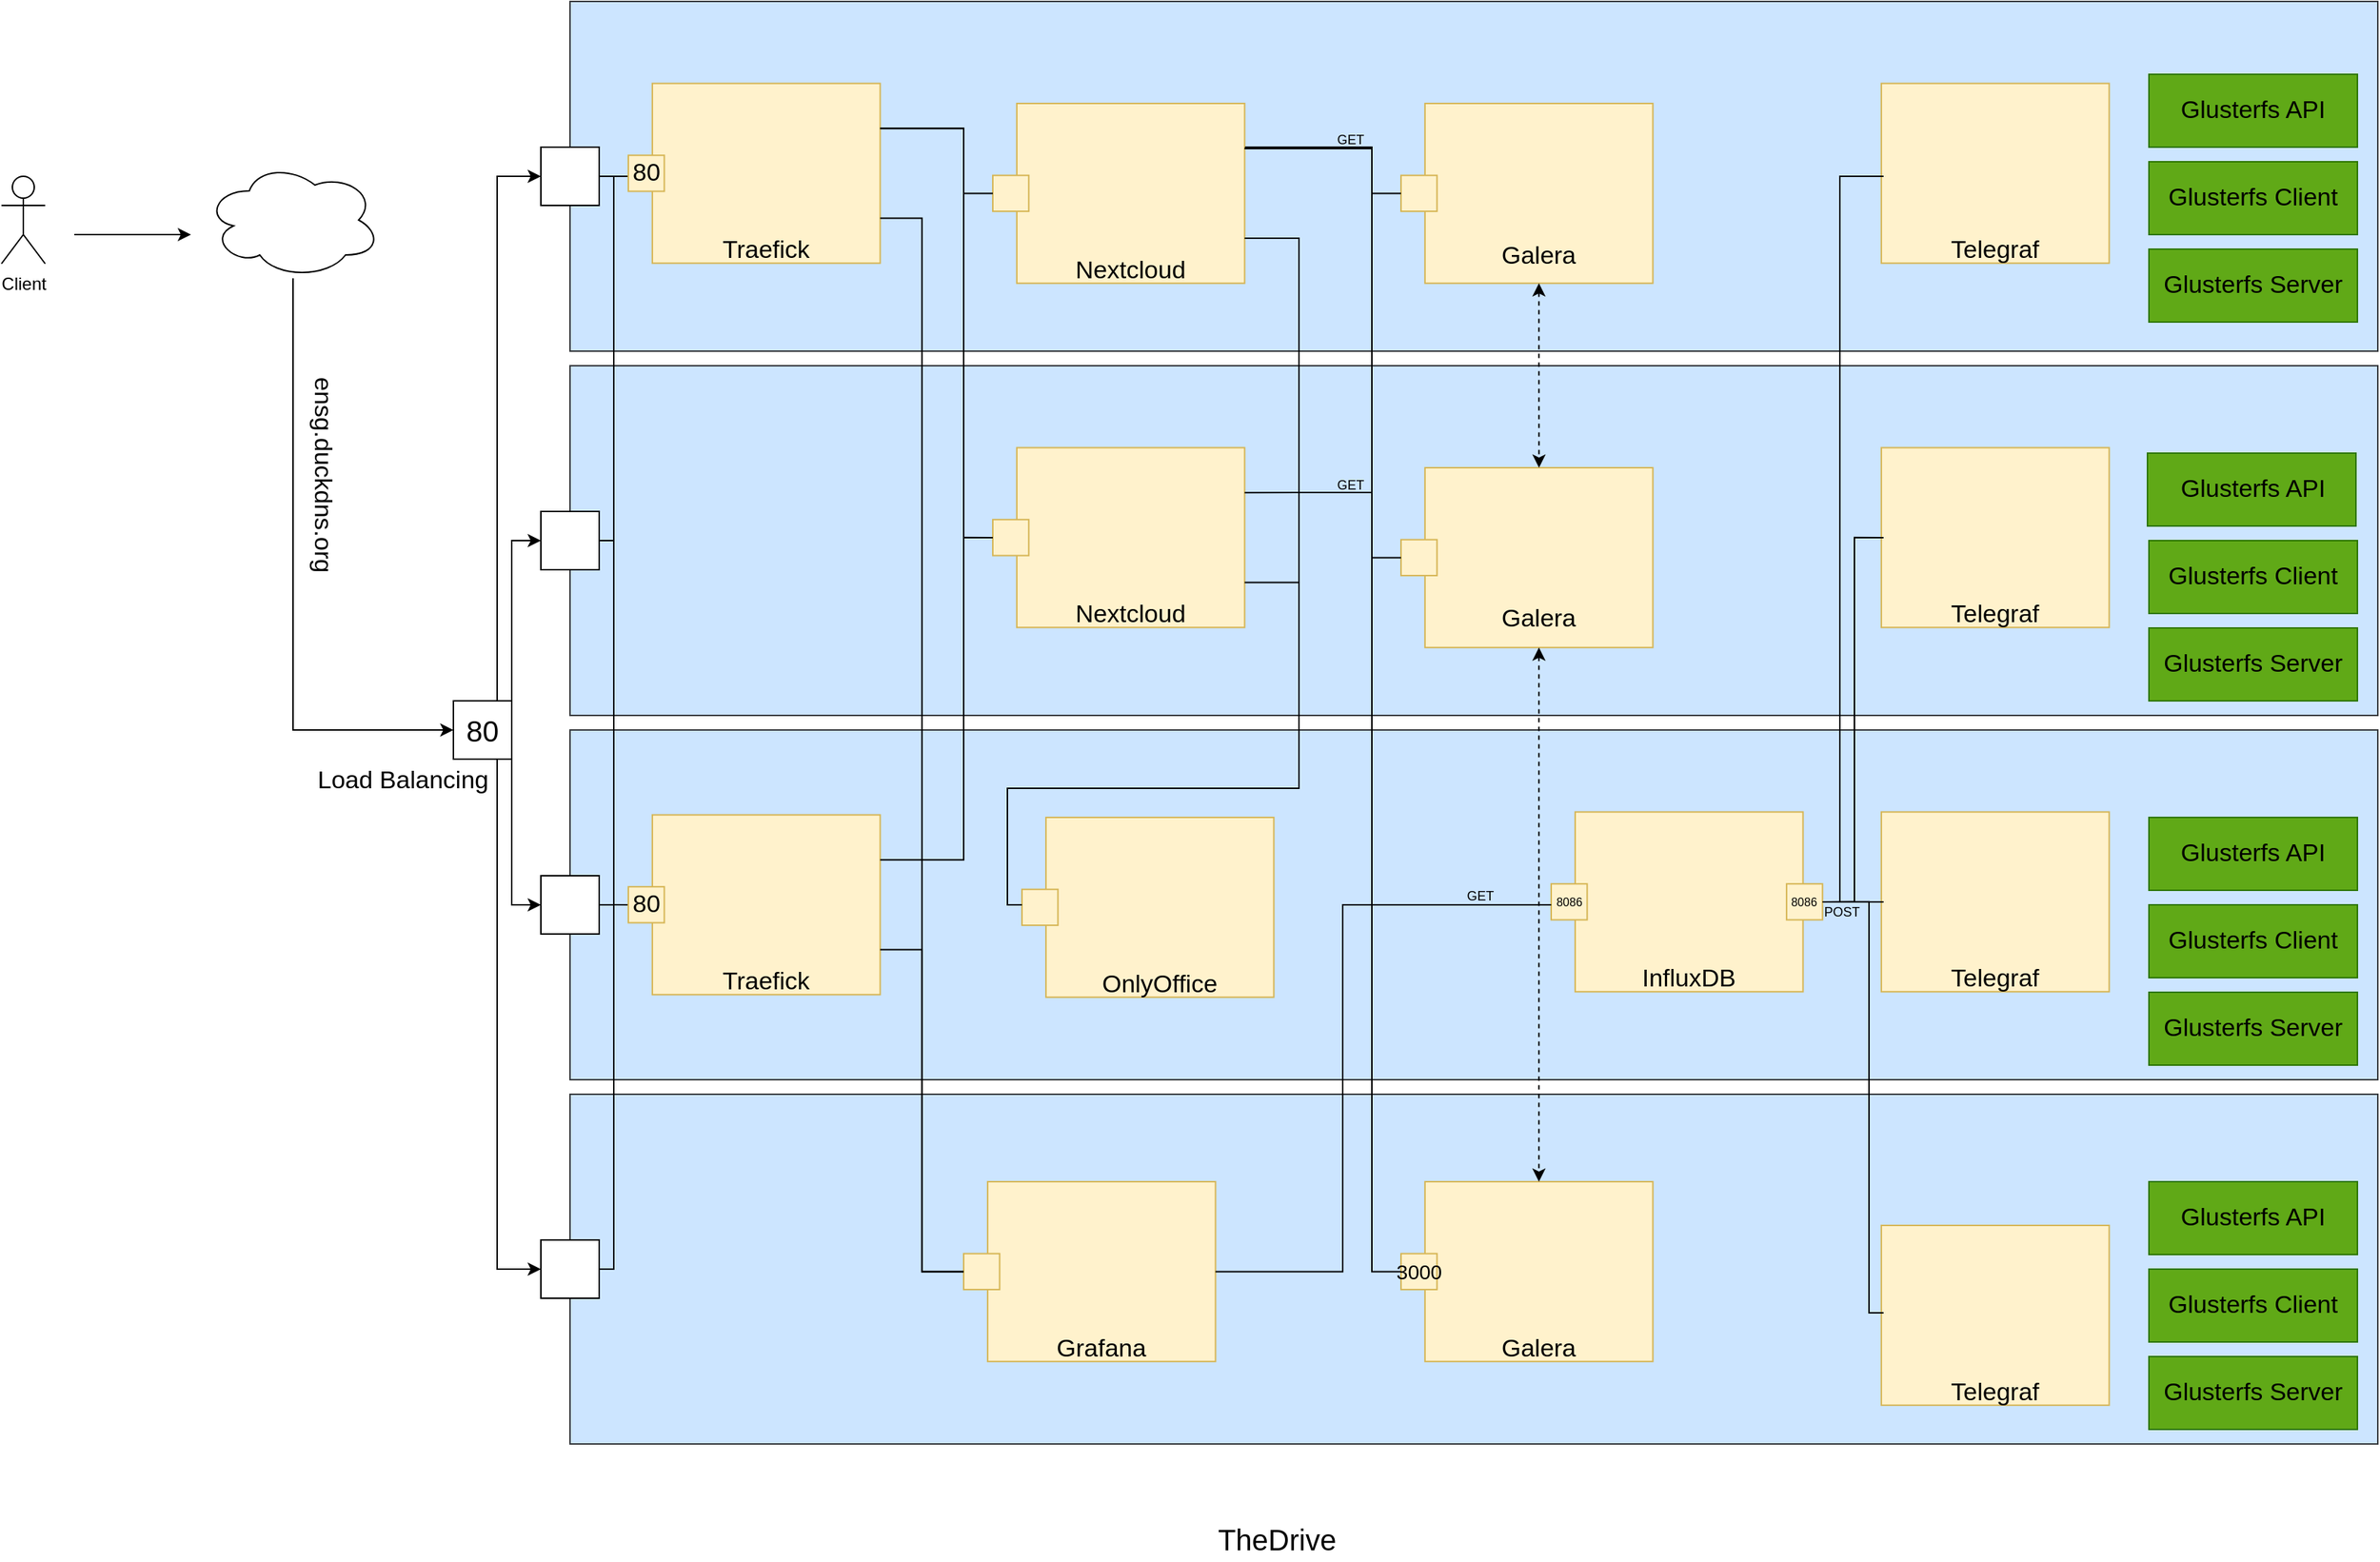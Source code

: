 <mxfile version="16.5.6" type="github">
  <diagram id="uSSf6d4gXcC3axAi4T38" name="Page-1">
    <mxGraphModel dx="640" dy="641" grid="1" gridSize="10" guides="1" tooltips="1" connect="1" arrows="1" fold="1" page="1" pageScale="1" pageWidth="827" pageHeight="1169" math="0" shadow="0">
      <root>
        <mxCell id="0" />
        <mxCell id="1" parent="0" />
        <mxCell id="GVOFtaDocg-hXBosBqJG-1" value="Client" style="shape=umlActor;verticalLabelPosition=bottom;verticalAlign=top;html=1;outlineConnect=0;" vertex="1" parent="1">
          <mxGeometry x="30" y="140" width="30" height="60" as="geometry" />
        </mxCell>
        <mxCell id="GVOFtaDocg-hXBosBqJG-21" style="edgeStyle=orthogonalEdgeStyle;rounded=0;orthogonalLoop=1;jettySize=auto;html=1;fontSize=17;entryX=0;entryY=0.5;entryDx=0;entryDy=0;" edge="1" parent="1" source="GVOFtaDocg-hXBosBqJG-2" target="GVOFtaDocg-hXBosBqJG-15">
          <mxGeometry relative="1" as="geometry">
            <mxPoint x="230" y="400" as="targetPoint" />
            <Array as="points">
              <mxPoint x="230" y="520" />
            </Array>
          </mxGeometry>
        </mxCell>
        <mxCell id="GVOFtaDocg-hXBosBqJG-2" value="" style="ellipse;shape=cloud;whiteSpace=wrap;html=1;" vertex="1" parent="1">
          <mxGeometry x="170" y="130" width="120" height="80" as="geometry" />
        </mxCell>
        <mxCell id="GVOFtaDocg-hXBosBqJG-4" value="" style="endArrow=classic;html=1;rounded=0;" edge="1" parent="1">
          <mxGeometry width="50" height="50" relative="1" as="geometry">
            <mxPoint x="80" y="180" as="sourcePoint" />
            <mxPoint x="160" y="180" as="targetPoint" />
          </mxGeometry>
        </mxCell>
        <mxCell id="GVOFtaDocg-hXBosBqJG-26" value="ensg.duckdns.org" style="text;html=1;strokeColor=none;fillColor=none;align=center;verticalAlign=middle;whiteSpace=wrap;rounded=0;fontSize=17;rotation=90;" vertex="1" parent="1">
          <mxGeometry x="220" y="330" width="60" height="30" as="geometry" />
        </mxCell>
        <mxCell id="GVOFtaDocg-hXBosBqJG-6" value="TheDrive" style="text;html=1;strokeColor=none;fillColor=none;align=center;verticalAlign=middle;whiteSpace=wrap;rounded=0;fontSize=20;" vertex="1" parent="1">
          <mxGeometry x="875" y="1060" width="60" height="30" as="geometry" />
        </mxCell>
        <mxCell id="GVOFtaDocg-hXBosBqJG-7" value="" style="rounded=0;whiteSpace=wrap;html=1;fontSize=20;fillColor=#cce5ff;strokeColor=#36393d;" vertex="1" parent="1">
          <mxGeometry x="420" y="20" width="1240" height="240" as="geometry" />
        </mxCell>
        <mxCell id="GVOFtaDocg-hXBosBqJG-8" value="" style="rounded=0;whiteSpace=wrap;html=1;fontSize=20;fillColor=#cce5ff;strokeColor=#36393d;" vertex="1" parent="1">
          <mxGeometry x="420" y="270" width="1240" height="240" as="geometry" />
        </mxCell>
        <mxCell id="GVOFtaDocg-hXBosBqJG-9" value="" style="rounded=0;whiteSpace=wrap;html=1;fontSize=20;fillColor=#cce5ff;strokeColor=#36393d;" vertex="1" parent="1">
          <mxGeometry x="420" y="520" width="1240" height="240" as="geometry" />
        </mxCell>
        <mxCell id="GVOFtaDocg-hXBosBqJG-10" value="" style="rounded=0;whiteSpace=wrap;html=1;fontSize=20;fillColor=#cce5ff;strokeColor=#36393d;" vertex="1" parent="1">
          <mxGeometry x="420" y="770" width="1240" height="240" as="geometry" />
        </mxCell>
        <mxCell id="GVOFtaDocg-hXBosBqJG-188" style="edgeStyle=orthogonalEdgeStyle;rounded=0;orthogonalLoop=1;jettySize=auto;html=1;exitX=1;exitY=0.5;exitDx=0;exitDy=0;entryX=0;entryY=0.5;entryDx=0;entryDy=0;fontSize=17;startArrow=none;startFill=0;endArrow=none;endFill=0;" edge="1" parent="1" source="GVOFtaDocg-hXBosBqJG-11" target="GVOFtaDocg-hXBosBqJG-96">
          <mxGeometry relative="1" as="geometry" />
        </mxCell>
        <mxCell id="GVOFtaDocg-hXBosBqJG-189" style="edgeStyle=orthogonalEdgeStyle;rounded=0;orthogonalLoop=1;jettySize=auto;html=1;exitX=1;exitY=0.5;exitDx=0;exitDy=0;entryX=0;entryY=0.5;entryDx=0;entryDy=0;fontSize=17;startArrow=none;startFill=0;endArrow=none;endFill=0;" edge="1" parent="1" source="GVOFtaDocg-hXBosBqJG-11" target="GVOFtaDocg-hXBosBqJG-37">
          <mxGeometry relative="1" as="geometry">
            <Array as="points">
              <mxPoint x="450" y="140" />
              <mxPoint x="450" y="640" />
            </Array>
          </mxGeometry>
        </mxCell>
        <mxCell id="GVOFtaDocg-hXBosBqJG-11" value="" style="whiteSpace=wrap;html=1;aspect=fixed;fontSize=20;" vertex="1" parent="1">
          <mxGeometry x="400" y="120" width="40" height="40" as="geometry" />
        </mxCell>
        <mxCell id="GVOFtaDocg-hXBosBqJG-190" style="edgeStyle=orthogonalEdgeStyle;rounded=0;orthogonalLoop=1;jettySize=auto;html=1;exitX=1;exitY=0.5;exitDx=0;exitDy=0;fontSize=17;startArrow=none;startFill=0;endArrow=none;endFill=0;" edge="1" parent="1" source="GVOFtaDocg-hXBosBqJG-12">
          <mxGeometry relative="1" as="geometry">
            <mxPoint x="450" y="389.952" as="targetPoint" />
          </mxGeometry>
        </mxCell>
        <mxCell id="GVOFtaDocg-hXBosBqJG-12" value="" style="whiteSpace=wrap;html=1;aspect=fixed;fontSize=20;" vertex="1" parent="1">
          <mxGeometry x="400" y="370" width="40" height="40" as="geometry" />
        </mxCell>
        <mxCell id="GVOFtaDocg-hXBosBqJG-191" style="edgeStyle=orthogonalEdgeStyle;rounded=0;orthogonalLoop=1;jettySize=auto;html=1;exitX=1;exitY=0.5;exitDx=0;exitDy=0;fontSize=17;startArrow=none;startFill=0;endArrow=none;endFill=0;" edge="1" parent="1" source="GVOFtaDocg-hXBosBqJG-13">
          <mxGeometry relative="1" as="geometry">
            <mxPoint x="450" y="639.952" as="targetPoint" />
          </mxGeometry>
        </mxCell>
        <mxCell id="GVOFtaDocg-hXBosBqJG-13" value="" style="whiteSpace=wrap;html=1;aspect=fixed;fontSize=20;" vertex="1" parent="1">
          <mxGeometry x="400" y="620" width="40" height="40" as="geometry" />
        </mxCell>
        <mxCell id="GVOFtaDocg-hXBosBqJG-192" style="edgeStyle=orthogonalEdgeStyle;rounded=0;orthogonalLoop=1;jettySize=auto;html=1;exitX=1;exitY=0.5;exitDx=0;exitDy=0;fontSize=17;startArrow=none;startFill=0;endArrow=none;endFill=0;" edge="1" parent="1" source="GVOFtaDocg-hXBosBqJG-14">
          <mxGeometry relative="1" as="geometry">
            <mxPoint x="450" y="640.0" as="targetPoint" />
            <Array as="points">
              <mxPoint x="450" y="890" />
            </Array>
          </mxGeometry>
        </mxCell>
        <mxCell id="GVOFtaDocg-hXBosBqJG-14" value="" style="whiteSpace=wrap;html=1;aspect=fixed;fontSize=20;" vertex="1" parent="1">
          <mxGeometry x="400" y="870" width="40" height="40" as="geometry" />
        </mxCell>
        <mxCell id="GVOFtaDocg-hXBosBqJG-22" style="edgeStyle=orthogonalEdgeStyle;rounded=0;orthogonalLoop=1;jettySize=auto;html=1;exitX=0.75;exitY=0;exitDx=0;exitDy=0;entryX=0;entryY=0.5;entryDx=0;entryDy=0;fontSize=17;" edge="1" parent="1" source="GVOFtaDocg-hXBosBqJG-15" target="GVOFtaDocg-hXBosBqJG-11">
          <mxGeometry relative="1" as="geometry" />
        </mxCell>
        <mxCell id="GVOFtaDocg-hXBosBqJG-23" style="edgeStyle=orthogonalEdgeStyle;rounded=0;orthogonalLoop=1;jettySize=auto;html=1;exitX=1;exitY=0;exitDx=0;exitDy=0;entryX=0;entryY=0.5;entryDx=0;entryDy=0;fontSize=17;" edge="1" parent="1" source="GVOFtaDocg-hXBosBqJG-15" target="GVOFtaDocg-hXBosBqJG-12">
          <mxGeometry relative="1" as="geometry" />
        </mxCell>
        <mxCell id="GVOFtaDocg-hXBosBqJG-24" style="edgeStyle=orthogonalEdgeStyle;rounded=0;orthogonalLoop=1;jettySize=auto;html=1;exitX=0.75;exitY=1;exitDx=0;exitDy=0;entryX=0;entryY=0.5;entryDx=0;entryDy=0;fontSize=17;" edge="1" parent="1" source="GVOFtaDocg-hXBosBqJG-15" target="GVOFtaDocg-hXBosBqJG-14">
          <mxGeometry relative="1" as="geometry" />
        </mxCell>
        <mxCell id="GVOFtaDocg-hXBosBqJG-25" style="edgeStyle=orthogonalEdgeStyle;rounded=0;orthogonalLoop=1;jettySize=auto;html=1;exitX=1;exitY=1;exitDx=0;exitDy=0;entryX=0;entryY=0.5;entryDx=0;entryDy=0;fontSize=17;" edge="1" parent="1" source="GVOFtaDocg-hXBosBqJG-15" target="GVOFtaDocg-hXBosBqJG-13">
          <mxGeometry relative="1" as="geometry" />
        </mxCell>
        <mxCell id="GVOFtaDocg-hXBosBqJG-15" value="80" style="whiteSpace=wrap;html=1;aspect=fixed;fontSize=20;" vertex="1" parent="1">
          <mxGeometry x="340" y="500" width="40" height="40" as="geometry" />
        </mxCell>
        <mxCell id="GVOFtaDocg-hXBosBqJG-35" value="" style="group" vertex="1" connectable="0" parent="1">
          <mxGeometry x="460" y="578.25" width="172.74" height="127.5" as="geometry" />
        </mxCell>
        <mxCell id="GVOFtaDocg-hXBosBqJG-36" value="" style="rounded=0;whiteSpace=wrap;html=1;labelBackgroundColor=#99FFFF;fontSize=17;fillColor=#fff2cc;strokeColor=#d6b656;" vertex="1" parent="GVOFtaDocg-hXBosBqJG-35">
          <mxGeometry x="16.451" width="156.289" height="123.387" as="geometry" />
        </mxCell>
        <mxCell id="GVOFtaDocg-hXBosBqJG-37" value="80" style="whiteSpace=wrap;html=1;aspect=fixed;labelBackgroundColor=none;fontSize=17;fillColor=#fff2cc;strokeColor=#d6b656;" vertex="1" parent="GVOFtaDocg-hXBosBqJG-35">
          <mxGeometry y="49.355" width="24.677" height="24.677" as="geometry" />
        </mxCell>
        <mxCell id="GVOFtaDocg-hXBosBqJG-38" value="Traefick" style="text;html=1;align=center;verticalAlign=middle;whiteSpace=wrap;rounded=0;labelBackgroundColor=none;fontSize=17;" vertex="1" parent="GVOFtaDocg-hXBosBqJG-35">
          <mxGeometry x="69.919" y="102.823" width="49.354" height="24.677" as="geometry" />
        </mxCell>
        <mxCell id="GVOFtaDocg-hXBosBqJG-55" value="" style="group" vertex="1" connectable="0" parent="1">
          <mxGeometry x="1503" y="130" width="143" height="110" as="geometry" />
        </mxCell>
        <mxCell id="GVOFtaDocg-hXBosBqJG-52" value="" style="group" vertex="1" connectable="0" parent="GVOFtaDocg-hXBosBqJG-55">
          <mxGeometry y="60" width="143" height="50" as="geometry" />
        </mxCell>
        <mxCell id="GVOFtaDocg-hXBosBqJG-45" value="" style="rounded=0;whiteSpace=wrap;html=1;labelBackgroundColor=none;fontSize=17;fillColor=#60a917;strokeColor=#2D7600;fontColor=#ffffff;" vertex="1" parent="GVOFtaDocg-hXBosBqJG-52">
          <mxGeometry width="143" height="50" as="geometry" />
        </mxCell>
        <mxCell id="GVOFtaDocg-hXBosBqJG-46" value="Glusterfs Server" style="text;html=1;strokeColor=none;fillColor=none;align=center;verticalAlign=middle;whiteSpace=wrap;rounded=0;labelBackgroundColor=none;fontSize=17;" vertex="1" parent="GVOFtaDocg-hXBosBqJG-52">
          <mxGeometry y="10" width="143" height="30" as="geometry" />
        </mxCell>
        <mxCell id="GVOFtaDocg-hXBosBqJG-54" value="" style="group" vertex="1" connectable="0" parent="GVOFtaDocg-hXBosBqJG-55">
          <mxGeometry width="143" height="50" as="geometry" />
        </mxCell>
        <mxCell id="GVOFtaDocg-hXBosBqJG-49" value="" style="rounded=0;whiteSpace=wrap;html=1;labelBackgroundColor=none;fontSize=17;fillColor=#60a917;strokeColor=#2D7600;fontColor=#ffffff;" vertex="1" parent="GVOFtaDocg-hXBosBqJG-54">
          <mxGeometry width="143" height="50" as="geometry" />
        </mxCell>
        <mxCell id="GVOFtaDocg-hXBosBqJG-50" value="Glusterfs Client" style="text;html=1;strokeColor=none;fillColor=none;align=center;verticalAlign=middle;whiteSpace=wrap;rounded=0;labelBackgroundColor=none;fontSize=17;" vertex="1" parent="GVOFtaDocg-hXBosBqJG-54">
          <mxGeometry y="10" width="143" height="30" as="geometry" />
        </mxCell>
        <mxCell id="GVOFtaDocg-hXBosBqJG-56" value="" style="group" vertex="1" connectable="0" parent="1">
          <mxGeometry x="1503" y="390" width="143" height="110" as="geometry" />
        </mxCell>
        <mxCell id="GVOFtaDocg-hXBosBqJG-57" value="" style="group" vertex="1" connectable="0" parent="GVOFtaDocg-hXBosBqJG-56">
          <mxGeometry y="60" width="143" height="50" as="geometry" />
        </mxCell>
        <mxCell id="GVOFtaDocg-hXBosBqJG-58" value="" style="rounded=0;whiteSpace=wrap;html=1;labelBackgroundColor=none;fontSize=17;fillColor=#60a917;strokeColor=#2D7600;fontColor=#ffffff;" vertex="1" parent="GVOFtaDocg-hXBosBqJG-57">
          <mxGeometry width="143" height="50" as="geometry" />
        </mxCell>
        <mxCell id="GVOFtaDocg-hXBosBqJG-59" value="Glusterfs Server" style="text;html=1;strokeColor=none;fillColor=none;align=center;verticalAlign=middle;whiteSpace=wrap;rounded=0;labelBackgroundColor=none;fontSize=17;" vertex="1" parent="GVOFtaDocg-hXBosBqJG-57">
          <mxGeometry y="10" width="143" height="30" as="geometry" />
        </mxCell>
        <mxCell id="GVOFtaDocg-hXBosBqJG-60" value="" style="group" vertex="1" connectable="0" parent="GVOFtaDocg-hXBosBqJG-56">
          <mxGeometry width="143" height="50" as="geometry" />
        </mxCell>
        <mxCell id="GVOFtaDocg-hXBosBqJG-61" value="" style="rounded=0;whiteSpace=wrap;html=1;labelBackgroundColor=none;fontSize=17;fillColor=#60a917;strokeColor=#2D7600;fontColor=#ffffff;" vertex="1" parent="GVOFtaDocg-hXBosBqJG-60">
          <mxGeometry width="143" height="50" as="geometry" />
        </mxCell>
        <mxCell id="GVOFtaDocg-hXBosBqJG-62" value="Glusterfs Client" style="text;html=1;strokeColor=none;fillColor=none;align=center;verticalAlign=middle;whiteSpace=wrap;rounded=0;labelBackgroundColor=none;fontSize=17;" vertex="1" parent="GVOFtaDocg-hXBosBqJG-60">
          <mxGeometry y="10" width="143" height="30" as="geometry" />
        </mxCell>
        <mxCell id="GVOFtaDocg-hXBosBqJG-64" value="" style="group" vertex="1" connectable="0" parent="1">
          <mxGeometry x="1503" y="640" width="143" height="110" as="geometry" />
        </mxCell>
        <mxCell id="GVOFtaDocg-hXBosBqJG-65" value="" style="group" vertex="1" connectable="0" parent="GVOFtaDocg-hXBosBqJG-64">
          <mxGeometry y="60" width="143" height="50" as="geometry" />
        </mxCell>
        <mxCell id="GVOFtaDocg-hXBosBqJG-66" value="" style="rounded=0;whiteSpace=wrap;html=1;labelBackgroundColor=none;fontSize=17;fillColor=#60a917;strokeColor=#2D7600;fontColor=#ffffff;" vertex="1" parent="GVOFtaDocg-hXBosBqJG-65">
          <mxGeometry width="143" height="50" as="geometry" />
        </mxCell>
        <mxCell id="GVOFtaDocg-hXBosBqJG-67" value="Glusterfs Server" style="text;html=1;strokeColor=none;fillColor=none;align=center;verticalAlign=middle;whiteSpace=wrap;rounded=0;labelBackgroundColor=none;fontSize=17;" vertex="1" parent="GVOFtaDocg-hXBosBqJG-65">
          <mxGeometry y="10" width="143" height="30" as="geometry" />
        </mxCell>
        <mxCell id="GVOFtaDocg-hXBosBqJG-68" value="" style="group" vertex="1" connectable="0" parent="GVOFtaDocg-hXBosBqJG-64">
          <mxGeometry width="143" height="50" as="geometry" />
        </mxCell>
        <mxCell id="GVOFtaDocg-hXBosBqJG-69" value="" style="rounded=0;whiteSpace=wrap;html=1;labelBackgroundColor=none;fontSize=17;fillColor=#60a917;strokeColor=#2D7600;fontColor=#ffffff;" vertex="1" parent="GVOFtaDocg-hXBosBqJG-68">
          <mxGeometry width="143" height="50" as="geometry" />
        </mxCell>
        <mxCell id="GVOFtaDocg-hXBosBqJG-70" value="Glusterfs Client" style="text;html=1;strokeColor=none;fillColor=none;align=center;verticalAlign=middle;whiteSpace=wrap;rounded=0;labelBackgroundColor=none;fontSize=17;" vertex="1" parent="GVOFtaDocg-hXBosBqJG-68">
          <mxGeometry y="10" width="143" height="30" as="geometry" />
        </mxCell>
        <mxCell id="GVOFtaDocg-hXBosBqJG-72" value="" style="group" vertex="1" connectable="0" parent="1">
          <mxGeometry x="1503" y="950" width="143" height="50" as="geometry" />
        </mxCell>
        <mxCell id="GVOFtaDocg-hXBosBqJG-73" value="" style="rounded=0;whiteSpace=wrap;html=1;labelBackgroundColor=none;fontSize=17;fillColor=#60a917;strokeColor=#2D7600;fontColor=#ffffff;" vertex="1" parent="GVOFtaDocg-hXBosBqJG-72">
          <mxGeometry width="143" height="50" as="geometry" />
        </mxCell>
        <mxCell id="GVOFtaDocg-hXBosBqJG-74" value="Glusterfs Server" style="text;html=1;strokeColor=none;fillColor=none;align=center;verticalAlign=middle;whiteSpace=wrap;rounded=0;labelBackgroundColor=none;fontSize=17;" vertex="1" parent="GVOFtaDocg-hXBosBqJG-72">
          <mxGeometry y="10" width="143" height="30" as="geometry" />
        </mxCell>
        <mxCell id="GVOFtaDocg-hXBosBqJG-75" value="" style="group" vertex="1" connectable="0" parent="1">
          <mxGeometry x="1503" y="890" width="143" height="50" as="geometry" />
        </mxCell>
        <mxCell id="GVOFtaDocg-hXBosBqJG-76" value="" style="rounded=0;whiteSpace=wrap;html=1;labelBackgroundColor=none;fontSize=17;fillColor=#60a917;strokeColor=#2D7600;fontColor=#ffffff;" vertex="1" parent="GVOFtaDocg-hXBosBqJG-75">
          <mxGeometry width="143" height="50" as="geometry" />
        </mxCell>
        <mxCell id="GVOFtaDocg-hXBosBqJG-77" value="Glusterfs Client" style="text;html=1;strokeColor=none;fillColor=none;align=center;verticalAlign=middle;whiteSpace=wrap;rounded=0;labelBackgroundColor=none;fontSize=17;" vertex="1" parent="GVOFtaDocg-hXBosBqJG-75">
          <mxGeometry y="10" width="143" height="30" as="geometry" />
        </mxCell>
        <mxCell id="GVOFtaDocg-hXBosBqJG-79" value="" style="group" vertex="1" connectable="0" parent="1">
          <mxGeometry x="1503" y="830" width="143" height="50" as="geometry" />
        </mxCell>
        <mxCell id="GVOFtaDocg-hXBosBqJG-80" value="" style="rounded=0;whiteSpace=wrap;html=1;labelBackgroundColor=none;fontSize=17;fillColor=#60a917;strokeColor=#2D7600;fontColor=#ffffff;" vertex="1" parent="GVOFtaDocg-hXBosBqJG-79">
          <mxGeometry width="143" height="50" as="geometry" />
        </mxCell>
        <mxCell id="GVOFtaDocg-hXBosBqJG-81" value="Glusterfs API" style="text;html=1;strokeColor=none;fillColor=none;align=center;verticalAlign=middle;whiteSpace=wrap;rounded=0;labelBackgroundColor=none;fontSize=17;" vertex="1" parent="GVOFtaDocg-hXBosBqJG-79">
          <mxGeometry y="10" width="143" height="30" as="geometry" />
        </mxCell>
        <mxCell id="GVOFtaDocg-hXBosBqJG-83" value="" style="group" vertex="1" connectable="0" parent="1">
          <mxGeometry x="1503" y="580" width="143" height="50" as="geometry" />
        </mxCell>
        <mxCell id="GVOFtaDocg-hXBosBqJG-84" value="" style="rounded=0;whiteSpace=wrap;html=1;labelBackgroundColor=none;fontSize=17;fillColor=#60a917;strokeColor=#2D7600;fontColor=#ffffff;" vertex="1" parent="GVOFtaDocg-hXBosBqJG-83">
          <mxGeometry width="143" height="50" as="geometry" />
        </mxCell>
        <mxCell id="GVOFtaDocg-hXBosBqJG-85" value="Glusterfs API" style="text;html=1;strokeColor=none;fillColor=none;align=center;verticalAlign=middle;whiteSpace=wrap;rounded=0;labelBackgroundColor=none;fontSize=17;" vertex="1" parent="GVOFtaDocg-hXBosBqJG-83">
          <mxGeometry y="10" width="143" height="30" as="geometry" />
        </mxCell>
        <mxCell id="GVOFtaDocg-hXBosBqJG-86" value="" style="group" vertex="1" connectable="0" parent="1">
          <mxGeometry x="1270" y="330" width="143" height="50" as="geometry" />
        </mxCell>
        <mxCell id="GVOFtaDocg-hXBosBqJG-87" value="" style="rounded=0;whiteSpace=wrap;html=1;labelBackgroundColor=none;fontSize=17;fillColor=#60a917;strokeColor=#2D7600;fontColor=#ffffff;" vertex="1" parent="GVOFtaDocg-hXBosBqJG-86">
          <mxGeometry x="232" width="143" height="50" as="geometry" />
        </mxCell>
        <mxCell id="GVOFtaDocg-hXBosBqJG-88" value="Glusterfs API" style="text;html=1;strokeColor=none;fillColor=none;align=center;verticalAlign=middle;whiteSpace=wrap;rounded=0;labelBackgroundColor=none;fontSize=17;" vertex="1" parent="GVOFtaDocg-hXBosBqJG-86">
          <mxGeometry x="233" y="10" width="143" height="30" as="geometry" />
        </mxCell>
        <mxCell id="GVOFtaDocg-hXBosBqJG-89" value="" style="group" vertex="1" connectable="0" parent="1">
          <mxGeometry x="1503" y="70" width="143" height="50" as="geometry" />
        </mxCell>
        <mxCell id="GVOFtaDocg-hXBosBqJG-90" value="" style="rounded=0;whiteSpace=wrap;html=1;labelBackgroundColor=none;fontSize=17;fillColor=#60a917;strokeColor=#2D7600;fontColor=#ffffff;" vertex="1" parent="GVOFtaDocg-hXBosBqJG-89">
          <mxGeometry width="143" height="50" as="geometry" />
        </mxCell>
        <mxCell id="GVOFtaDocg-hXBosBqJG-91" value="Glusterfs API" style="text;html=1;strokeColor=none;fillColor=none;align=center;verticalAlign=middle;whiteSpace=wrap;rounded=0;labelBackgroundColor=none;fontSize=17;" vertex="1" parent="GVOFtaDocg-hXBosBqJG-89">
          <mxGeometry y="10" width="143" height="30" as="geometry" />
        </mxCell>
        <mxCell id="GVOFtaDocg-hXBosBqJG-94" value="" style="group" vertex="1" connectable="0" parent="1">
          <mxGeometry x="460" y="76.25" width="172.74" height="127.5" as="geometry" />
        </mxCell>
        <mxCell id="GVOFtaDocg-hXBosBqJG-95" value="" style="rounded=0;whiteSpace=wrap;html=1;labelBackgroundColor=#99FFFF;fontSize=17;fillColor=#fff2cc;strokeColor=#d6b656;" vertex="1" parent="GVOFtaDocg-hXBosBqJG-94">
          <mxGeometry x="16.451" width="156.289" height="123.387" as="geometry" />
        </mxCell>
        <mxCell id="GVOFtaDocg-hXBosBqJG-96" value="80" style="whiteSpace=wrap;html=1;aspect=fixed;labelBackgroundColor=none;fontSize=17;fillColor=#fff2cc;strokeColor=#d6b656;" vertex="1" parent="GVOFtaDocg-hXBosBqJG-94">
          <mxGeometry y="49.355" width="24.677" height="24.677" as="geometry" />
        </mxCell>
        <mxCell id="GVOFtaDocg-hXBosBqJG-97" value="Traefick" style="text;html=1;align=center;verticalAlign=middle;whiteSpace=wrap;rounded=0;labelBackgroundColor=none;fontSize=17;" vertex="1" parent="GVOFtaDocg-hXBosBqJG-94">
          <mxGeometry x="69.919" y="102.823" width="49.354" height="24.677" as="geometry" />
        </mxCell>
        <mxCell id="GVOFtaDocg-hXBosBqJG-98" value="" style="group" vertex="1" connectable="0" parent="1">
          <mxGeometry x="1303" y="76.25" width="172.74" height="127.5" as="geometry" />
        </mxCell>
        <mxCell id="GVOFtaDocg-hXBosBqJG-99" value="" style="rounded=0;whiteSpace=wrap;html=1;labelBackgroundColor=#99FFFF;fontSize=17;fillColor=#fff2cc;strokeColor=#d6b656;" vertex="1" parent="GVOFtaDocg-hXBosBqJG-98">
          <mxGeometry x="16.451" width="156.289" height="123.387" as="geometry" />
        </mxCell>
        <mxCell id="GVOFtaDocg-hXBosBqJG-101" value="Telegraf" style="text;html=1;align=center;verticalAlign=middle;whiteSpace=wrap;rounded=0;labelBackgroundColor=none;fontSize=17;" vertex="1" parent="GVOFtaDocg-hXBosBqJG-98">
          <mxGeometry x="69.919" y="102.823" width="49.354" height="24.677" as="geometry" />
        </mxCell>
        <mxCell id="GVOFtaDocg-hXBosBqJG-119" value="" style="group" vertex="1" connectable="0" parent="1">
          <mxGeometry x="1303" y="326.25" width="172.74" height="127.5" as="geometry" />
        </mxCell>
        <mxCell id="GVOFtaDocg-hXBosBqJG-120" value="" style="rounded=0;whiteSpace=wrap;html=1;labelBackgroundColor=#99FFFF;fontSize=17;fillColor=#fff2cc;strokeColor=#d6b656;" vertex="1" parent="GVOFtaDocg-hXBosBqJG-119">
          <mxGeometry x="16.451" width="156.289" height="123.387" as="geometry" />
        </mxCell>
        <mxCell id="GVOFtaDocg-hXBosBqJG-122" value="Telegraf" style="text;html=1;align=center;verticalAlign=middle;whiteSpace=wrap;rounded=0;labelBackgroundColor=none;fontSize=17;" vertex="1" parent="GVOFtaDocg-hXBosBqJG-119">
          <mxGeometry x="69.919" y="102.823" width="49.354" height="24.677" as="geometry" />
        </mxCell>
        <mxCell id="GVOFtaDocg-hXBosBqJG-123" value="" style="group" vertex="1" connectable="0" parent="1">
          <mxGeometry x="1303" y="576.25" width="172.74" height="127.5" as="geometry" />
        </mxCell>
        <mxCell id="GVOFtaDocg-hXBosBqJG-124" value="" style="rounded=0;whiteSpace=wrap;html=1;labelBackgroundColor=#99FFFF;fontSize=17;fillColor=#fff2cc;strokeColor=#d6b656;" vertex="1" parent="GVOFtaDocg-hXBosBqJG-123">
          <mxGeometry x="16.451" width="156.289" height="123.387" as="geometry" />
        </mxCell>
        <mxCell id="GVOFtaDocg-hXBosBqJG-126" value="Telegraf" style="text;html=1;align=center;verticalAlign=middle;whiteSpace=wrap;rounded=0;labelBackgroundColor=none;fontSize=17;" vertex="1" parent="GVOFtaDocg-hXBosBqJG-123">
          <mxGeometry x="69.919" y="102.823" width="49.354" height="24.677" as="geometry" />
        </mxCell>
        <mxCell id="GVOFtaDocg-hXBosBqJG-127" value="" style="group" vertex="1" connectable="0" parent="1">
          <mxGeometry x="1303" y="860" width="172.74" height="127.5" as="geometry" />
        </mxCell>
        <mxCell id="GVOFtaDocg-hXBosBqJG-128" value="" style="rounded=0;whiteSpace=wrap;html=1;labelBackgroundColor=#99FFFF;fontSize=17;fillColor=#fff2cc;strokeColor=#d6b656;" vertex="1" parent="GVOFtaDocg-hXBosBqJG-127">
          <mxGeometry x="16.451" width="156.289" height="123.387" as="geometry" />
        </mxCell>
        <mxCell id="GVOFtaDocg-hXBosBqJG-130" value="Telegraf" style="text;html=1;align=center;verticalAlign=middle;whiteSpace=wrap;rounded=0;labelBackgroundColor=none;fontSize=17;" vertex="1" parent="GVOFtaDocg-hXBosBqJG-127">
          <mxGeometry x="69.919" y="102.823" width="49.354" height="24.677" as="geometry" />
        </mxCell>
        <mxCell id="GVOFtaDocg-hXBosBqJG-131" value="" style="group" vertex="1" connectable="0" parent="1">
          <mxGeometry x="1093" y="576.25" width="172.74" height="127.5" as="geometry" />
        </mxCell>
        <mxCell id="GVOFtaDocg-hXBosBqJG-132" value="" style="rounded=0;whiteSpace=wrap;html=1;labelBackgroundColor=#99FFFF;fontSize=17;fillColor=#fff2cc;strokeColor=#d6b656;" vertex="1" parent="GVOFtaDocg-hXBosBqJG-131">
          <mxGeometry x="16.451" width="156.289" height="123.387" as="geometry" />
        </mxCell>
        <mxCell id="GVOFtaDocg-hXBosBqJG-133" value="8086" style="whiteSpace=wrap;html=1;aspect=fixed;labelBackgroundColor=none;fontSize=8;fillColor=#fff2cc;strokeColor=#d6b656;" vertex="1" parent="GVOFtaDocg-hXBosBqJG-131">
          <mxGeometry y="49.355" width="24.677" height="24.677" as="geometry" />
        </mxCell>
        <mxCell id="GVOFtaDocg-hXBosBqJG-134" value="InfluxDB" style="text;html=1;align=center;verticalAlign=middle;whiteSpace=wrap;rounded=0;labelBackgroundColor=none;fontSize=17;" vertex="1" parent="GVOFtaDocg-hXBosBqJG-131">
          <mxGeometry x="69.919" y="102.823" width="49.354" height="24.677" as="geometry" />
        </mxCell>
        <mxCell id="GVOFtaDocg-hXBosBqJG-195" value="8086" style="whiteSpace=wrap;html=1;aspect=fixed;labelBackgroundColor=none;fontSize=8;fillColor=#fff2cc;strokeColor=#d6b656;" vertex="1" parent="GVOFtaDocg-hXBosBqJG-131">
          <mxGeometry x="161.45" y="49.355" width="24.677" height="24.677" as="geometry" />
        </mxCell>
        <mxCell id="GVOFtaDocg-hXBosBqJG-135" style="edgeStyle=orthogonalEdgeStyle;rounded=0;orthogonalLoop=1;jettySize=auto;html=1;exitX=1;exitY=0.5;exitDx=0;exitDy=0;fontSize=17;endArrow=none;endFill=0;" edge="1" parent="1">
          <mxGeometry relative="1" as="geometry">
            <mxPoint x="1321" y="140" as="targetPoint" />
            <mxPoint x="1283.74" y="637.944" as="sourcePoint" />
            <Array as="points">
              <mxPoint x="1291" y="638" />
              <mxPoint x="1291" y="140" />
            </Array>
          </mxGeometry>
        </mxCell>
        <mxCell id="GVOFtaDocg-hXBosBqJG-136" style="edgeStyle=orthogonalEdgeStyle;rounded=0;orthogonalLoop=1;jettySize=auto;html=1;exitX=1;exitY=0.5;exitDx=0;exitDy=0;entryX=0;entryY=0.5;entryDx=0;entryDy=0;fontSize=17;endArrow=none;endFill=0;" edge="1" parent="1">
          <mxGeometry relative="1" as="geometry">
            <mxPoint x="1283.74" y="637.944" as="sourcePoint" />
            <mxPoint x="1321" y="387.943" as="targetPoint" />
            <Array as="points">
              <mxPoint x="1301" y="638" />
              <mxPoint x="1301" y="388" />
            </Array>
          </mxGeometry>
        </mxCell>
        <mxCell id="GVOFtaDocg-hXBosBqJG-137" style="edgeStyle=orthogonalEdgeStyle;rounded=0;orthogonalLoop=1;jettySize=auto;html=1;exitX=1;exitY=0.5;exitDx=0;exitDy=0;entryX=0;entryY=0.5;entryDx=0;entryDy=0;fontSize=17;endArrow=none;endFill=0;" edge="1" parent="1">
          <mxGeometry relative="1" as="geometry">
            <mxPoint x="1283.74" y="637.944" as="sourcePoint" />
            <mxPoint x="1321" y="637.943" as="targetPoint" />
          </mxGeometry>
        </mxCell>
        <mxCell id="GVOFtaDocg-hXBosBqJG-138" style="edgeStyle=orthogonalEdgeStyle;rounded=0;orthogonalLoop=1;jettySize=auto;html=1;exitX=1;exitY=0.5;exitDx=0;exitDy=0;fontSize=17;endArrow=none;endFill=0;" edge="1" parent="1" source="GVOFtaDocg-hXBosBqJG-195">
          <mxGeometry relative="1" as="geometry">
            <mxPoint x="1321" y="920" as="targetPoint" />
            <mxPoint x="1283.74" y="637.944" as="sourcePoint" />
            <Array as="points">
              <mxPoint x="1311" y="638" />
              <mxPoint x="1311" y="920" />
            </Array>
          </mxGeometry>
        </mxCell>
        <mxCell id="GVOFtaDocg-hXBosBqJG-139" value="" style="group" vertex="1" connectable="0" parent="1">
          <mxGeometry x="690" y="830" width="172.74" height="127.5" as="geometry" />
        </mxCell>
        <mxCell id="GVOFtaDocg-hXBosBqJG-140" value="" style="rounded=0;whiteSpace=wrap;html=1;labelBackgroundColor=#99FFFF;fontSize=17;fillColor=#fff2cc;strokeColor=#d6b656;" vertex="1" parent="GVOFtaDocg-hXBosBqJG-139">
          <mxGeometry x="16.451" width="156.289" height="123.387" as="geometry" />
        </mxCell>
        <mxCell id="GVOFtaDocg-hXBosBqJG-141" value="" style="whiteSpace=wrap;html=1;aspect=fixed;labelBackgroundColor=#99FFFF;fontSize=17;fillColor=#fff2cc;strokeColor=#d6b656;" vertex="1" parent="GVOFtaDocg-hXBosBqJG-139">
          <mxGeometry y="49.355" width="24.677" height="24.677" as="geometry" />
        </mxCell>
        <mxCell id="GVOFtaDocg-hXBosBqJG-142" value="Grafana" style="text;html=1;align=center;verticalAlign=middle;whiteSpace=wrap;rounded=0;labelBackgroundColor=none;fontSize=17;" vertex="1" parent="GVOFtaDocg-hXBosBqJG-139">
          <mxGeometry x="69.919" y="102.823" width="49.354" height="24.677" as="geometry" />
        </mxCell>
        <mxCell id="GVOFtaDocg-hXBosBqJG-143" style="edgeStyle=orthogonalEdgeStyle;rounded=0;orthogonalLoop=1;jettySize=auto;html=1;exitX=1;exitY=0.5;exitDx=0;exitDy=0;fontSize=17;endArrow=none;endFill=0;" edge="1" parent="1" source="GVOFtaDocg-hXBosBqJG-140" target="GVOFtaDocg-hXBosBqJG-133">
          <mxGeometry relative="1" as="geometry">
            <mxPoint x="910" y="640" as="targetPoint" />
            <Array as="points">
              <mxPoint x="950" y="892" />
              <mxPoint x="950" y="640" />
            </Array>
          </mxGeometry>
        </mxCell>
        <mxCell id="GVOFtaDocg-hXBosBqJG-144" style="edgeStyle=orthogonalEdgeStyle;rounded=0;orthogonalLoop=1;jettySize=auto;html=1;exitX=1;exitY=0.75;exitDx=0;exitDy=0;entryX=0;entryY=0.5;entryDx=0;entryDy=0;fontSize=17;endArrow=none;endFill=0;" edge="1" parent="1" source="GVOFtaDocg-hXBosBqJG-95" target="GVOFtaDocg-hXBosBqJG-141">
          <mxGeometry relative="1" as="geometry" />
        </mxCell>
        <mxCell id="GVOFtaDocg-hXBosBqJG-146" style="edgeStyle=orthogonalEdgeStyle;rounded=0;orthogonalLoop=1;jettySize=auto;html=1;exitX=1;exitY=0.75;exitDx=0;exitDy=0;entryX=0;entryY=0.5;entryDx=0;entryDy=0;fontSize=17;endArrow=none;endFill=0;" edge="1" parent="1" source="GVOFtaDocg-hXBosBqJG-36" target="GVOFtaDocg-hXBosBqJG-141">
          <mxGeometry relative="1" as="geometry" />
        </mxCell>
        <mxCell id="GVOFtaDocg-hXBosBqJG-147" value="" style="group" vertex="1" connectable="0" parent="1">
          <mxGeometry x="710" y="90" width="172.74" height="127.5" as="geometry" />
        </mxCell>
        <mxCell id="GVOFtaDocg-hXBosBqJG-148" value="" style="rounded=0;whiteSpace=wrap;html=1;labelBackgroundColor=#99FFFF;fontSize=17;fillColor=#fff2cc;strokeColor=#d6b656;" vertex="1" parent="GVOFtaDocg-hXBosBqJG-147">
          <mxGeometry x="16.451" width="156.289" height="123.387" as="geometry" />
        </mxCell>
        <mxCell id="GVOFtaDocg-hXBosBqJG-149" value="" style="whiteSpace=wrap;html=1;aspect=fixed;labelBackgroundColor=#99FFFF;fontSize=17;fillColor=#fff2cc;strokeColor=#d6b656;" vertex="1" parent="GVOFtaDocg-hXBosBqJG-147">
          <mxGeometry y="49.355" width="24.677" height="24.677" as="geometry" />
        </mxCell>
        <mxCell id="GVOFtaDocg-hXBosBqJG-150" value="Nextcloud" style="text;html=1;align=center;verticalAlign=middle;whiteSpace=wrap;rounded=0;labelBackgroundColor=none;fontSize=17;" vertex="1" parent="GVOFtaDocg-hXBosBqJG-147">
          <mxGeometry x="69.919" y="102.823" width="49.354" height="24.677" as="geometry" />
        </mxCell>
        <mxCell id="GVOFtaDocg-hXBosBqJG-153" value="" style="group" vertex="1" connectable="0" parent="1">
          <mxGeometry x="710" y="326.25" width="172.74" height="127.5" as="geometry" />
        </mxCell>
        <mxCell id="GVOFtaDocg-hXBosBqJG-154" value="" style="rounded=0;whiteSpace=wrap;html=1;labelBackgroundColor=#99FFFF;fontSize=17;fillColor=#fff2cc;strokeColor=#d6b656;" vertex="1" parent="GVOFtaDocg-hXBosBqJG-153">
          <mxGeometry x="16.451" width="156.289" height="123.387" as="geometry" />
        </mxCell>
        <mxCell id="GVOFtaDocg-hXBosBqJG-155" value="" style="whiteSpace=wrap;html=1;aspect=fixed;labelBackgroundColor=#99FFFF;fontSize=17;fillColor=#fff2cc;strokeColor=#d6b656;" vertex="1" parent="GVOFtaDocg-hXBosBqJG-153">
          <mxGeometry y="49.355" width="24.677" height="24.677" as="geometry" />
        </mxCell>
        <mxCell id="GVOFtaDocg-hXBosBqJG-156" value="Nextcloud" style="text;html=1;align=center;verticalAlign=middle;whiteSpace=wrap;rounded=0;labelBackgroundColor=none;fontSize=17;" vertex="1" parent="GVOFtaDocg-hXBosBqJG-153">
          <mxGeometry x="69.919" y="102.823" width="49.354" height="24.677" as="geometry" />
        </mxCell>
        <mxCell id="GVOFtaDocg-hXBosBqJG-157" value="" style="group" vertex="1" connectable="0" parent="1">
          <mxGeometry x="730" y="580" width="172.74" height="127.5" as="geometry" />
        </mxCell>
        <mxCell id="GVOFtaDocg-hXBosBqJG-158" value="" style="rounded=0;whiteSpace=wrap;html=1;labelBackgroundColor=#99FFFF;fontSize=17;fillColor=#fff2cc;strokeColor=#d6b656;" vertex="1" parent="GVOFtaDocg-hXBosBqJG-157">
          <mxGeometry x="16.451" width="156.289" height="123.387" as="geometry" />
        </mxCell>
        <mxCell id="GVOFtaDocg-hXBosBqJG-159" value="" style="whiteSpace=wrap;html=1;aspect=fixed;labelBackgroundColor=#99FFFF;fontSize=17;fillColor=#fff2cc;strokeColor=#d6b656;" vertex="1" parent="GVOFtaDocg-hXBosBqJG-157">
          <mxGeometry y="49.355" width="24.677" height="24.677" as="geometry" />
        </mxCell>
        <mxCell id="GVOFtaDocg-hXBosBqJG-160" value="OnlyOffice" style="text;html=1;align=center;verticalAlign=middle;whiteSpace=wrap;rounded=0;labelBackgroundColor=none;fontSize=17;" vertex="1" parent="GVOFtaDocg-hXBosBqJG-157">
          <mxGeometry x="69.919" y="102.823" width="49.354" height="24.677" as="geometry" />
        </mxCell>
        <mxCell id="GVOFtaDocg-hXBosBqJG-161" value="" style="group" vertex="1" connectable="0" parent="1">
          <mxGeometry x="990" y="340" width="172.74" height="127.5" as="geometry" />
        </mxCell>
        <mxCell id="GVOFtaDocg-hXBosBqJG-162" value="" style="rounded=0;whiteSpace=wrap;html=1;labelBackgroundColor=#99FFFF;fontSize=17;fillColor=#fff2cc;strokeColor=#d6b656;" vertex="1" parent="GVOFtaDocg-hXBosBqJG-161">
          <mxGeometry x="16.451" width="156.289" height="123.387" as="geometry" />
        </mxCell>
        <mxCell id="GVOFtaDocg-hXBosBqJG-163" value="" style="whiteSpace=wrap;html=1;aspect=fixed;labelBackgroundColor=#99FFFF;fontSize=17;fillColor=#fff2cc;strokeColor=#d6b656;" vertex="1" parent="GVOFtaDocg-hXBosBqJG-161">
          <mxGeometry y="49.355" width="24.677" height="24.677" as="geometry" />
        </mxCell>
        <mxCell id="GVOFtaDocg-hXBosBqJG-164" value="Galera" style="text;html=1;align=center;verticalAlign=middle;whiteSpace=wrap;rounded=0;labelBackgroundColor=none;fontSize=17;" vertex="1" parent="GVOFtaDocg-hXBosBqJG-161">
          <mxGeometry x="69.919" y="91.823" width="49.354" height="24.677" as="geometry" />
        </mxCell>
        <mxCell id="GVOFtaDocg-hXBosBqJG-167" value="" style="group" vertex="1" connectable="0" parent="1">
          <mxGeometry x="990" y="830" width="172.74" height="127.5" as="geometry" />
        </mxCell>
        <mxCell id="GVOFtaDocg-hXBosBqJG-168" value="" style="rounded=0;whiteSpace=wrap;html=1;labelBackgroundColor=#99FFFF;fontSize=17;fillColor=#fff2cc;strokeColor=#d6b656;" vertex="1" parent="GVOFtaDocg-hXBosBqJG-167">
          <mxGeometry x="16.451" width="156.289" height="123.387" as="geometry" />
        </mxCell>
        <mxCell id="GVOFtaDocg-hXBosBqJG-169" value="3000" style="whiteSpace=wrap;html=1;aspect=fixed;labelBackgroundColor=none;fontSize=14;fillColor=#fff2cc;strokeColor=#d6b656;" vertex="1" parent="GVOFtaDocg-hXBosBqJG-167">
          <mxGeometry y="49.355" width="24.677" height="24.677" as="geometry" />
        </mxCell>
        <mxCell id="GVOFtaDocg-hXBosBqJG-170" value="Galera" style="text;html=1;align=center;verticalAlign=middle;whiteSpace=wrap;rounded=0;labelBackgroundColor=none;fontSize=17;" vertex="1" parent="GVOFtaDocg-hXBosBqJG-167">
          <mxGeometry x="69.919" y="102.823" width="49.354" height="24.677" as="geometry" />
        </mxCell>
        <mxCell id="GVOFtaDocg-hXBosBqJG-171" value="" style="group" vertex="1" connectable="0" parent="1">
          <mxGeometry x="990" y="90" width="172.74" height="127.5" as="geometry" />
        </mxCell>
        <mxCell id="GVOFtaDocg-hXBosBqJG-172" value="" style="rounded=0;whiteSpace=wrap;html=1;labelBackgroundColor=#99FFFF;fontSize=17;fillColor=#fff2cc;strokeColor=#d6b656;" vertex="1" parent="GVOFtaDocg-hXBosBqJG-171">
          <mxGeometry x="16.451" width="156.289" height="123.387" as="geometry" />
        </mxCell>
        <mxCell id="GVOFtaDocg-hXBosBqJG-173" value="" style="whiteSpace=wrap;html=1;aspect=fixed;labelBackgroundColor=#99FFFF;fontSize=17;fillColor=#fff2cc;strokeColor=#d6b656;" vertex="1" parent="GVOFtaDocg-hXBosBqJG-171">
          <mxGeometry y="49.355" width="24.677" height="24.677" as="geometry" />
        </mxCell>
        <mxCell id="GVOFtaDocg-hXBosBqJG-174" value="Galera" style="text;html=1;align=center;verticalAlign=middle;whiteSpace=wrap;rounded=0;labelBackgroundColor=none;fontSize=17;" vertex="1" parent="GVOFtaDocg-hXBosBqJG-171">
          <mxGeometry x="69.919" y="92.823" width="49.354" height="24.677" as="geometry" />
        </mxCell>
        <mxCell id="GVOFtaDocg-hXBosBqJG-176" style="edgeStyle=orthogonalEdgeStyle;rounded=0;orthogonalLoop=1;jettySize=auto;html=1;exitX=0.5;exitY=1;exitDx=0;exitDy=0;fontSize=17;endArrow=classic;endFill=1;startArrow=classic;startFill=1;dashed=1;" edge="1" parent="1" source="GVOFtaDocg-hXBosBqJG-172" target="GVOFtaDocg-hXBosBqJG-162">
          <mxGeometry relative="1" as="geometry" />
        </mxCell>
        <mxCell id="GVOFtaDocg-hXBosBqJG-177" style="edgeStyle=orthogonalEdgeStyle;rounded=0;orthogonalLoop=1;jettySize=auto;html=1;exitX=0.5;exitY=1;exitDx=0;exitDy=0;entryX=0.5;entryY=0;entryDx=0;entryDy=0;fontSize=17;startArrow=classic;startFill=1;endArrow=classic;endFill=1;dashed=1;" edge="1" parent="1" source="GVOFtaDocg-hXBosBqJG-162" target="GVOFtaDocg-hXBosBqJG-168">
          <mxGeometry relative="1" as="geometry" />
        </mxCell>
        <mxCell id="GVOFtaDocg-hXBosBqJG-178" style="edgeStyle=orthogonalEdgeStyle;rounded=0;orthogonalLoop=1;jettySize=auto;html=1;exitX=1;exitY=0.25;exitDx=0;exitDy=0;entryX=0;entryY=0.5;entryDx=0;entryDy=0;fontSize=17;startArrow=none;startFill=0;endArrow=none;endFill=0;" edge="1" parent="1" source="GVOFtaDocg-hXBosBqJG-95" target="GVOFtaDocg-hXBosBqJG-149">
          <mxGeometry relative="1" as="geometry">
            <Array as="points">
              <mxPoint x="690" y="107" />
              <mxPoint x="690" y="152" />
            </Array>
          </mxGeometry>
        </mxCell>
        <mxCell id="GVOFtaDocg-hXBosBqJG-179" style="edgeStyle=orthogonalEdgeStyle;rounded=0;orthogonalLoop=1;jettySize=auto;html=1;exitX=1;exitY=0.25;exitDx=0;exitDy=0;entryX=0;entryY=0.5;entryDx=0;entryDy=0;fontSize=17;startArrow=none;startFill=0;endArrow=none;endFill=0;" edge="1" parent="1" source="GVOFtaDocg-hXBosBqJG-95" target="GVOFtaDocg-hXBosBqJG-155">
          <mxGeometry relative="1" as="geometry">
            <Array as="points">
              <mxPoint x="690" y="107" />
              <mxPoint x="690" y="388" />
            </Array>
          </mxGeometry>
        </mxCell>
        <mxCell id="GVOFtaDocg-hXBosBqJG-180" style="edgeStyle=orthogonalEdgeStyle;rounded=0;orthogonalLoop=1;jettySize=auto;html=1;entryX=0;entryY=0.5;entryDx=0;entryDy=0;fontSize=17;startArrow=none;startFill=0;endArrow=none;endFill=0;exitX=1;exitY=0.25;exitDx=0;exitDy=0;" edge="1" parent="1" source="GVOFtaDocg-hXBosBqJG-36" target="GVOFtaDocg-hXBosBqJG-155">
          <mxGeometry relative="1" as="geometry">
            <Array as="points">
              <mxPoint x="690" y="609" />
              <mxPoint x="690" y="388" />
            </Array>
          </mxGeometry>
        </mxCell>
        <mxCell id="GVOFtaDocg-hXBosBqJG-181" style="edgeStyle=orthogonalEdgeStyle;rounded=0;orthogonalLoop=1;jettySize=auto;html=1;exitX=1;exitY=0.25;exitDx=0;exitDy=0;entryX=0;entryY=0.5;entryDx=0;entryDy=0;fontSize=17;startArrow=none;startFill=0;endArrow=none;endFill=0;" edge="1" parent="1" source="GVOFtaDocg-hXBosBqJG-148" target="GVOFtaDocg-hXBosBqJG-173">
          <mxGeometry relative="1" as="geometry">
            <Array as="points">
              <mxPoint x="970" y="121" />
              <mxPoint x="970" y="152" />
            </Array>
          </mxGeometry>
        </mxCell>
        <mxCell id="GVOFtaDocg-hXBosBqJG-182" style="edgeStyle=orthogonalEdgeStyle;rounded=0;orthogonalLoop=1;jettySize=auto;html=1;exitX=1;exitY=0.25;exitDx=0;exitDy=0;entryX=0;entryY=0.5;entryDx=0;entryDy=0;fontSize=17;startArrow=none;startFill=0;endArrow=none;endFill=0;" edge="1" parent="1" source="GVOFtaDocg-hXBosBqJG-148" target="GVOFtaDocg-hXBosBqJG-163">
          <mxGeometry relative="1" as="geometry">
            <Array as="points">
              <mxPoint x="970" y="121" />
              <mxPoint x="970" y="402" />
            </Array>
          </mxGeometry>
        </mxCell>
        <mxCell id="GVOFtaDocg-hXBosBqJG-183" style="edgeStyle=orthogonalEdgeStyle;rounded=0;orthogonalLoop=1;jettySize=auto;html=1;entryX=0;entryY=0.5;entryDx=0;entryDy=0;fontSize=17;startArrow=none;startFill=0;endArrow=none;endFill=0;" edge="1" parent="1" target="GVOFtaDocg-hXBosBqJG-169">
          <mxGeometry relative="1" as="geometry">
            <mxPoint x="883" y="120" as="sourcePoint" />
            <Array as="points">
              <mxPoint x="883" y="120" />
              <mxPoint x="970" y="120" />
              <mxPoint x="970" y="892" />
            </Array>
          </mxGeometry>
        </mxCell>
        <mxCell id="GVOFtaDocg-hXBosBqJG-184" style="edgeStyle=orthogonalEdgeStyle;rounded=0;orthogonalLoop=1;jettySize=auto;html=1;exitX=1;exitY=0.25;exitDx=0;exitDy=0;fontSize=17;startArrow=none;startFill=0;endArrow=none;endFill=0;" edge="1" parent="1" source="GVOFtaDocg-hXBosBqJG-154">
          <mxGeometry relative="1" as="geometry">
            <mxPoint x="970" y="357" as="targetPoint" />
            <Array as="points">
              <mxPoint x="970" y="357" />
            </Array>
          </mxGeometry>
        </mxCell>
        <mxCell id="GVOFtaDocg-hXBosBqJG-186" style="edgeStyle=orthogonalEdgeStyle;rounded=0;orthogonalLoop=1;jettySize=auto;html=1;exitX=1;exitY=0.75;exitDx=0;exitDy=0;fontSize=17;startArrow=none;startFill=0;endArrow=none;endFill=0;" edge="1" parent="1" source="GVOFtaDocg-hXBosBqJG-148">
          <mxGeometry relative="1" as="geometry">
            <mxPoint x="730" y="640.0" as="targetPoint" />
            <Array as="points">
              <mxPoint x="920" y="183" />
              <mxPoint x="920" y="560" />
              <mxPoint x="720" y="560" />
              <mxPoint x="720" y="640" />
            </Array>
          </mxGeometry>
        </mxCell>
        <mxCell id="GVOFtaDocg-hXBosBqJG-187" style="edgeStyle=orthogonalEdgeStyle;rounded=0;orthogonalLoop=1;jettySize=auto;html=1;exitX=1;exitY=0.75;exitDx=0;exitDy=0;fontSize=17;startArrow=none;startFill=0;endArrow=none;endFill=0;" edge="1" parent="1" source="GVOFtaDocg-hXBosBqJG-154">
          <mxGeometry relative="1" as="geometry">
            <mxPoint x="920" y="418.737" as="targetPoint" />
          </mxGeometry>
        </mxCell>
        <mxCell id="GVOFtaDocg-hXBosBqJG-193" value="Load Balancing" style="text;html=1;align=center;verticalAlign=middle;resizable=0;points=[];autosize=1;strokeColor=none;fillColor=none;fontSize=17;" vertex="1" parent="1">
          <mxGeometry x="240" y="540" width="130" height="30" as="geometry" />
        </mxCell>
        <mxCell id="GVOFtaDocg-hXBosBqJG-196" value="POST" style="text;html=1;align=center;verticalAlign=middle;resizable=0;points=[];autosize=1;strokeColor=none;fillColor=none;fontSize=9;" vertex="1" parent="1">
          <mxGeometry x="1272" y="634.75" width="40" height="20" as="geometry" />
        </mxCell>
        <mxCell id="GVOFtaDocg-hXBosBqJG-197" value="GET" style="text;html=1;align=center;verticalAlign=middle;resizable=0;points=[];autosize=1;strokeColor=none;fillColor=none;fontSize=9;" vertex="1" parent="1">
          <mxGeometry x="1029" y="624" width="30" height="20" as="geometry" />
        </mxCell>
        <mxCell id="GVOFtaDocg-hXBosBqJG-199" value="GET" style="text;html=1;align=center;verticalAlign=middle;resizable=0;points=[];autosize=1;strokeColor=none;fillColor=none;fontSize=9;" vertex="1" parent="1">
          <mxGeometry x="940" y="342" width="30" height="20" as="geometry" />
        </mxCell>
        <mxCell id="GVOFtaDocg-hXBosBqJG-200" value="GET" style="text;html=1;align=center;verticalAlign=middle;resizable=0;points=[];autosize=1;strokeColor=none;fillColor=none;fontSize=9;" vertex="1" parent="1">
          <mxGeometry x="940" y="105" width="30" height="20" as="geometry" />
        </mxCell>
      </root>
    </mxGraphModel>
  </diagram>
</mxfile>
